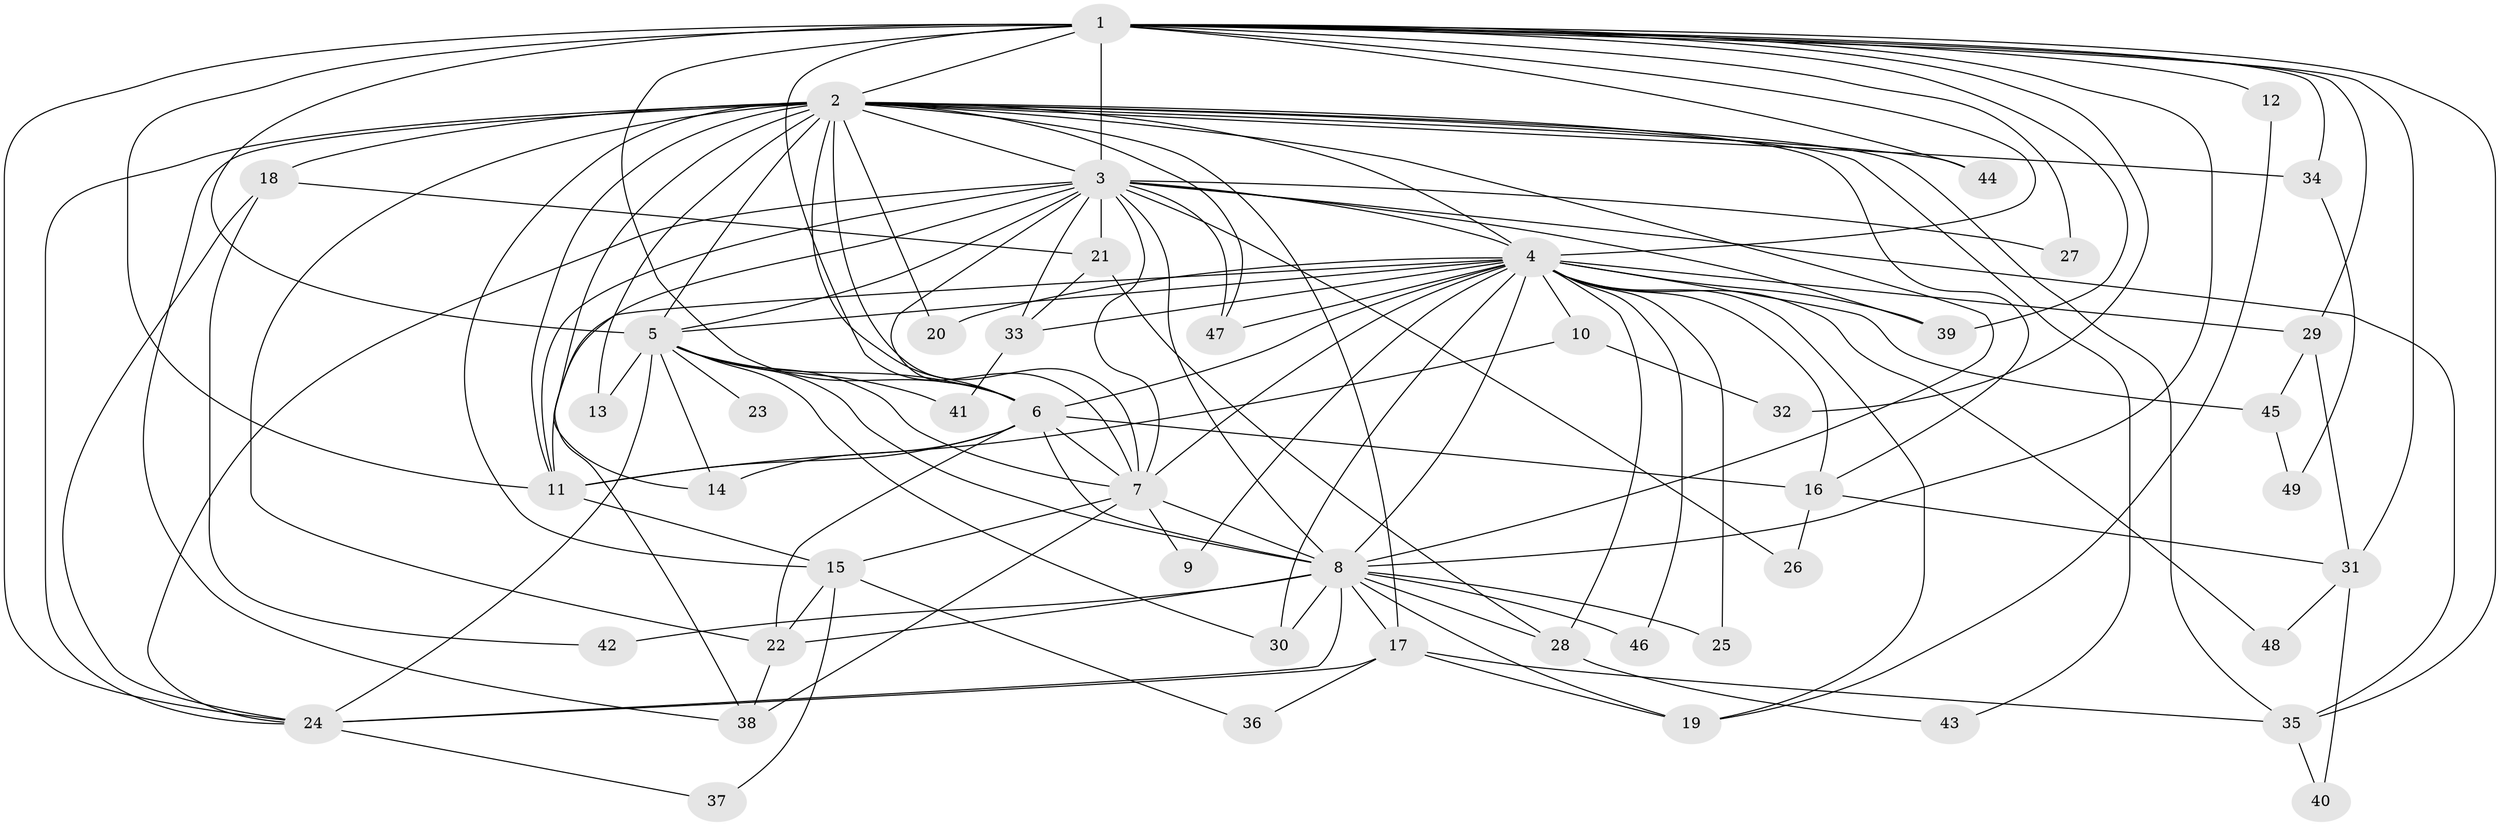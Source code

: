 // original degree distribution, {26: 0.01020408163265306, 25: 0.01020408163265306, 20: 0.01020408163265306, 27: 0.01020408163265306, 18: 0.030612244897959183, 21: 0.01020408163265306, 16: 0.01020408163265306, 19: 0.01020408163265306, 2: 0.5408163265306123, 4: 0.10204081632653061, 3: 0.20408163265306123, 7: 0.01020408163265306, 6: 0.01020408163265306, 5: 0.030612244897959183}
// Generated by graph-tools (version 1.1) at 2025/34/03/09/25 02:34:37]
// undirected, 49 vertices, 132 edges
graph export_dot {
graph [start="1"]
  node [color=gray90,style=filled];
  1;
  2;
  3;
  4;
  5;
  6;
  7;
  8;
  9;
  10;
  11;
  12;
  13;
  14;
  15;
  16;
  17;
  18;
  19;
  20;
  21;
  22;
  23;
  24;
  25;
  26;
  27;
  28;
  29;
  30;
  31;
  32;
  33;
  34;
  35;
  36;
  37;
  38;
  39;
  40;
  41;
  42;
  43;
  44;
  45;
  46;
  47;
  48;
  49;
  1 -- 2 [weight=2.0];
  1 -- 3 [weight=1.0];
  1 -- 4 [weight=2.0];
  1 -- 5 [weight=1.0];
  1 -- 6 [weight=2.0];
  1 -- 7 [weight=2.0];
  1 -- 8 [weight=1.0];
  1 -- 11 [weight=4.0];
  1 -- 12 [weight=1.0];
  1 -- 24 [weight=1.0];
  1 -- 27 [weight=1.0];
  1 -- 29 [weight=1.0];
  1 -- 31 [weight=1.0];
  1 -- 32 [weight=1.0];
  1 -- 34 [weight=1.0];
  1 -- 35 [weight=1.0];
  1 -- 39 [weight=1.0];
  1 -- 44 [weight=1.0];
  2 -- 3 [weight=2.0];
  2 -- 4 [weight=3.0];
  2 -- 5 [weight=3.0];
  2 -- 6 [weight=4.0];
  2 -- 7 [weight=3.0];
  2 -- 8 [weight=2.0];
  2 -- 11 [weight=2.0];
  2 -- 13 [weight=2.0];
  2 -- 14 [weight=1.0];
  2 -- 15 [weight=1.0];
  2 -- 16 [weight=1.0];
  2 -- 17 [weight=1.0];
  2 -- 18 [weight=2.0];
  2 -- 20 [weight=1.0];
  2 -- 22 [weight=2.0];
  2 -- 24 [weight=1.0];
  2 -- 34 [weight=1.0];
  2 -- 35 [weight=1.0];
  2 -- 38 [weight=1.0];
  2 -- 43 [weight=1.0];
  2 -- 44 [weight=1.0];
  2 -- 47 [weight=1.0];
  3 -- 4 [weight=1.0];
  3 -- 5 [weight=1.0];
  3 -- 6 [weight=2.0];
  3 -- 7 [weight=2.0];
  3 -- 8 [weight=1.0];
  3 -- 11 [weight=1.0];
  3 -- 21 [weight=1.0];
  3 -- 24 [weight=1.0];
  3 -- 26 [weight=1.0];
  3 -- 27 [weight=1.0];
  3 -- 33 [weight=1.0];
  3 -- 35 [weight=1.0];
  3 -- 38 [weight=1.0];
  3 -- 39 [weight=1.0];
  3 -- 47 [weight=1.0];
  4 -- 5 [weight=1.0];
  4 -- 6 [weight=2.0];
  4 -- 7 [weight=1.0];
  4 -- 8 [weight=1.0];
  4 -- 9 [weight=1.0];
  4 -- 10 [weight=1.0];
  4 -- 11 [weight=1.0];
  4 -- 16 [weight=1.0];
  4 -- 19 [weight=1.0];
  4 -- 20 [weight=1.0];
  4 -- 25 [weight=1.0];
  4 -- 28 [weight=1.0];
  4 -- 29 [weight=1.0];
  4 -- 30 [weight=1.0];
  4 -- 33 [weight=1.0];
  4 -- 39 [weight=1.0];
  4 -- 45 [weight=1.0];
  4 -- 46 [weight=1.0];
  4 -- 47 [weight=1.0];
  4 -- 48 [weight=1.0];
  5 -- 6 [weight=2.0];
  5 -- 7 [weight=1.0];
  5 -- 8 [weight=1.0];
  5 -- 13 [weight=1.0];
  5 -- 14 [weight=2.0];
  5 -- 23 [weight=1.0];
  5 -- 24 [weight=1.0];
  5 -- 30 [weight=1.0];
  5 -- 41 [weight=1.0];
  6 -- 7 [weight=2.0];
  6 -- 8 [weight=2.0];
  6 -- 11 [weight=10.0];
  6 -- 14 [weight=1.0];
  6 -- 16 [weight=2.0];
  6 -- 22 [weight=6.0];
  7 -- 8 [weight=2.0];
  7 -- 9 [weight=1.0];
  7 -- 15 [weight=1.0];
  7 -- 38 [weight=1.0];
  8 -- 17 [weight=1.0];
  8 -- 19 [weight=1.0];
  8 -- 22 [weight=1.0];
  8 -- 24 [weight=1.0];
  8 -- 25 [weight=1.0];
  8 -- 28 [weight=1.0];
  8 -- 30 [weight=1.0];
  8 -- 42 [weight=1.0];
  8 -- 46 [weight=1.0];
  10 -- 11 [weight=1.0];
  10 -- 32 [weight=1.0];
  11 -- 15 [weight=2.0];
  12 -- 19 [weight=1.0];
  15 -- 22 [weight=2.0];
  15 -- 36 [weight=1.0];
  15 -- 37 [weight=1.0];
  16 -- 26 [weight=1.0];
  16 -- 31 [weight=1.0];
  17 -- 19 [weight=1.0];
  17 -- 24 [weight=1.0];
  17 -- 35 [weight=1.0];
  17 -- 36 [weight=1.0];
  18 -- 21 [weight=1.0];
  18 -- 24 [weight=1.0];
  18 -- 42 [weight=1.0];
  21 -- 28 [weight=1.0];
  21 -- 33 [weight=1.0];
  22 -- 38 [weight=1.0];
  24 -- 37 [weight=1.0];
  28 -- 43 [weight=1.0];
  29 -- 31 [weight=1.0];
  29 -- 45 [weight=1.0];
  31 -- 40 [weight=1.0];
  31 -- 48 [weight=1.0];
  33 -- 41 [weight=1.0];
  34 -- 49 [weight=1.0];
  35 -- 40 [weight=1.0];
  45 -- 49 [weight=1.0];
}
